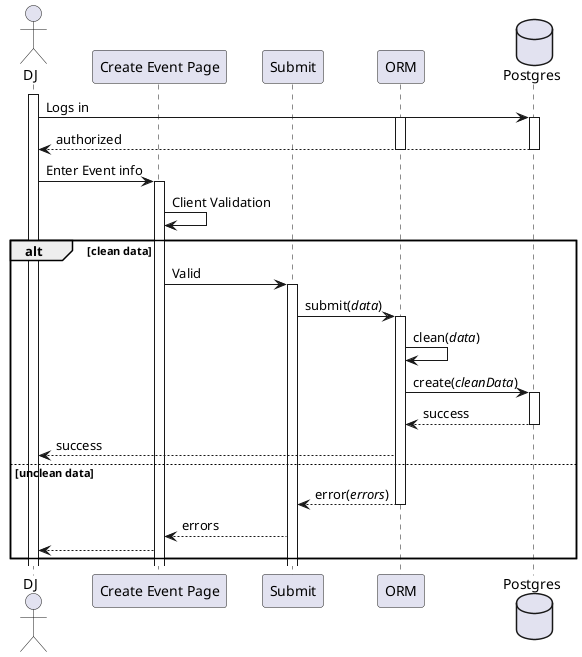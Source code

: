@startuml
actor DJ
participant "Create Event Page" as C
participant Submit as S
participant ORM
database Postgres as DB
activate DJ

DJ -> DB: Logs in
activate DB
activate ORM

DB --> DJ: authorized
deactivate DB
deactivate ORM

DJ -> C: Enter Event info
activate C
    C -> C: Client Validation

alt clean data
    C -> S: Valid
    activate S

    S -> ORM:  submit(//data//)
    activate ORM
    ORM -> ORM: clean(//data//)
    ORM -> DB: create(//cleanData//)
    activate DB
    DB --> ORM: success
    deactivate DB
    ORM --> DJ: success
else unclean data
    ORM --> S: error(//errors//)
    deactivate ORM
    S --> C: errors
    C --> DJ
end


@enduml